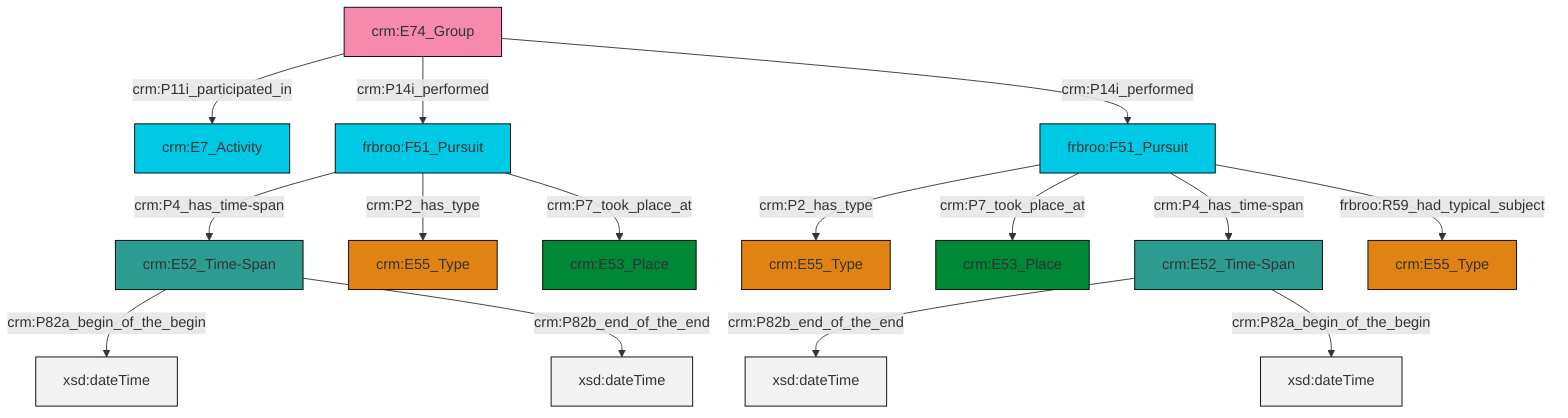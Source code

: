 graph TD
classDef Literal fill:#f2f2f2,stroke:#000000;
classDef CRM_Entity fill:#FFFFFF,stroke:#000000;
classDef Temporal_Entity fill:#00C9E6, stroke:#000000;
classDef Type fill:#E18312, stroke:#000000;
classDef Time-Span fill:#2C9C91, stroke:#000000;
classDef Appellation fill:#FFEB7F, stroke:#000000;
classDef Place fill:#008836, stroke:#000000;
classDef Persistent_Item fill:#B266B2, stroke:#000000;
classDef Conceptual_Object fill:#FFD700, stroke:#000000;
classDef Physical_Thing fill:#D2B48C, stroke:#000000;
classDef Actor fill:#f58aad, stroke:#000000;
classDef PC_Classes fill:#4ce600, stroke:#000000;
classDef Multi fill:#cccccc,stroke:#000000;

0["crm:E52_Time-Span"]:::Time-Span -->|crm:P82a_begin_of_the_begin| 1[xsd:dateTime]:::Literal
2["frbroo:F51_Pursuit"]:::Temporal_Entity -->|crm:P2_has_type| 3["crm:E55_Type"]:::Type
9["frbroo:F51_Pursuit"]:::Temporal_Entity -->|crm:P4_has_time-span| 0["crm:E52_Time-Span"]:::Time-Span
7["crm:E74_Group"]:::Actor -->|crm:P11i_participated_in| 11["crm:E7_Activity"]:::Temporal_Entity
12["crm:E52_Time-Span"]:::Time-Span -->|crm:P82b_end_of_the_end| 13[xsd:dateTime]:::Literal
2["frbroo:F51_Pursuit"]:::Temporal_Entity -->|crm:P7_took_place_at| 4["crm:E53_Place"]:::Place
7["crm:E74_Group"]:::Actor -->|crm:P14i_performed| 9["frbroo:F51_Pursuit"]:::Temporal_Entity
2["frbroo:F51_Pursuit"]:::Temporal_Entity -->|crm:P4_has_time-span| 12["crm:E52_Time-Span"]:::Time-Span
0["crm:E52_Time-Span"]:::Time-Span -->|crm:P82b_end_of_the_end| 21[xsd:dateTime]:::Literal
9["frbroo:F51_Pursuit"]:::Temporal_Entity -->|crm:P2_has_type| 14["crm:E55_Type"]:::Type
12["crm:E52_Time-Span"]:::Time-Span -->|crm:P82a_begin_of_the_begin| 24[xsd:dateTime]:::Literal
2["frbroo:F51_Pursuit"]:::Temporal_Entity -->|frbroo:R59_had_typical_subject| 19["crm:E55_Type"]:::Type
7["crm:E74_Group"]:::Actor -->|crm:P14i_performed| 2["frbroo:F51_Pursuit"]:::Temporal_Entity
9["frbroo:F51_Pursuit"]:::Temporal_Entity -->|crm:P7_took_place_at| 25["crm:E53_Place"]:::Place
